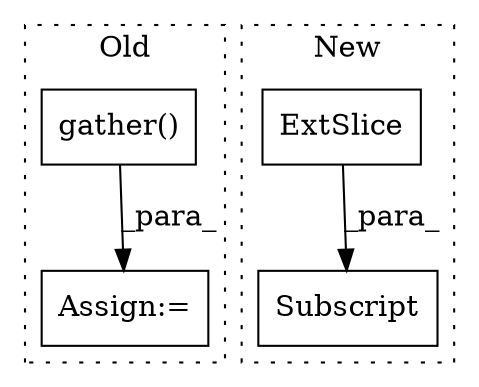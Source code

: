 digraph G {
subgraph cluster0 {
1 [label="gather()" a="75" s="9760" l="48" shape="box"];
3 [label="Assign:=" a="68" s="9855" l="3" shape="box"];
label = "Old";
style="dotted";
}
subgraph cluster1 {
2 [label="Subscript" a="63" s="11163,0" l="15,0" shape="box"];
4 [label="ExtSlice" a="85" s="11163" l="6" shape="box"];
label = "New";
style="dotted";
}
1 -> 3 [label="_para_"];
4 -> 2 [label="_para_"];
}